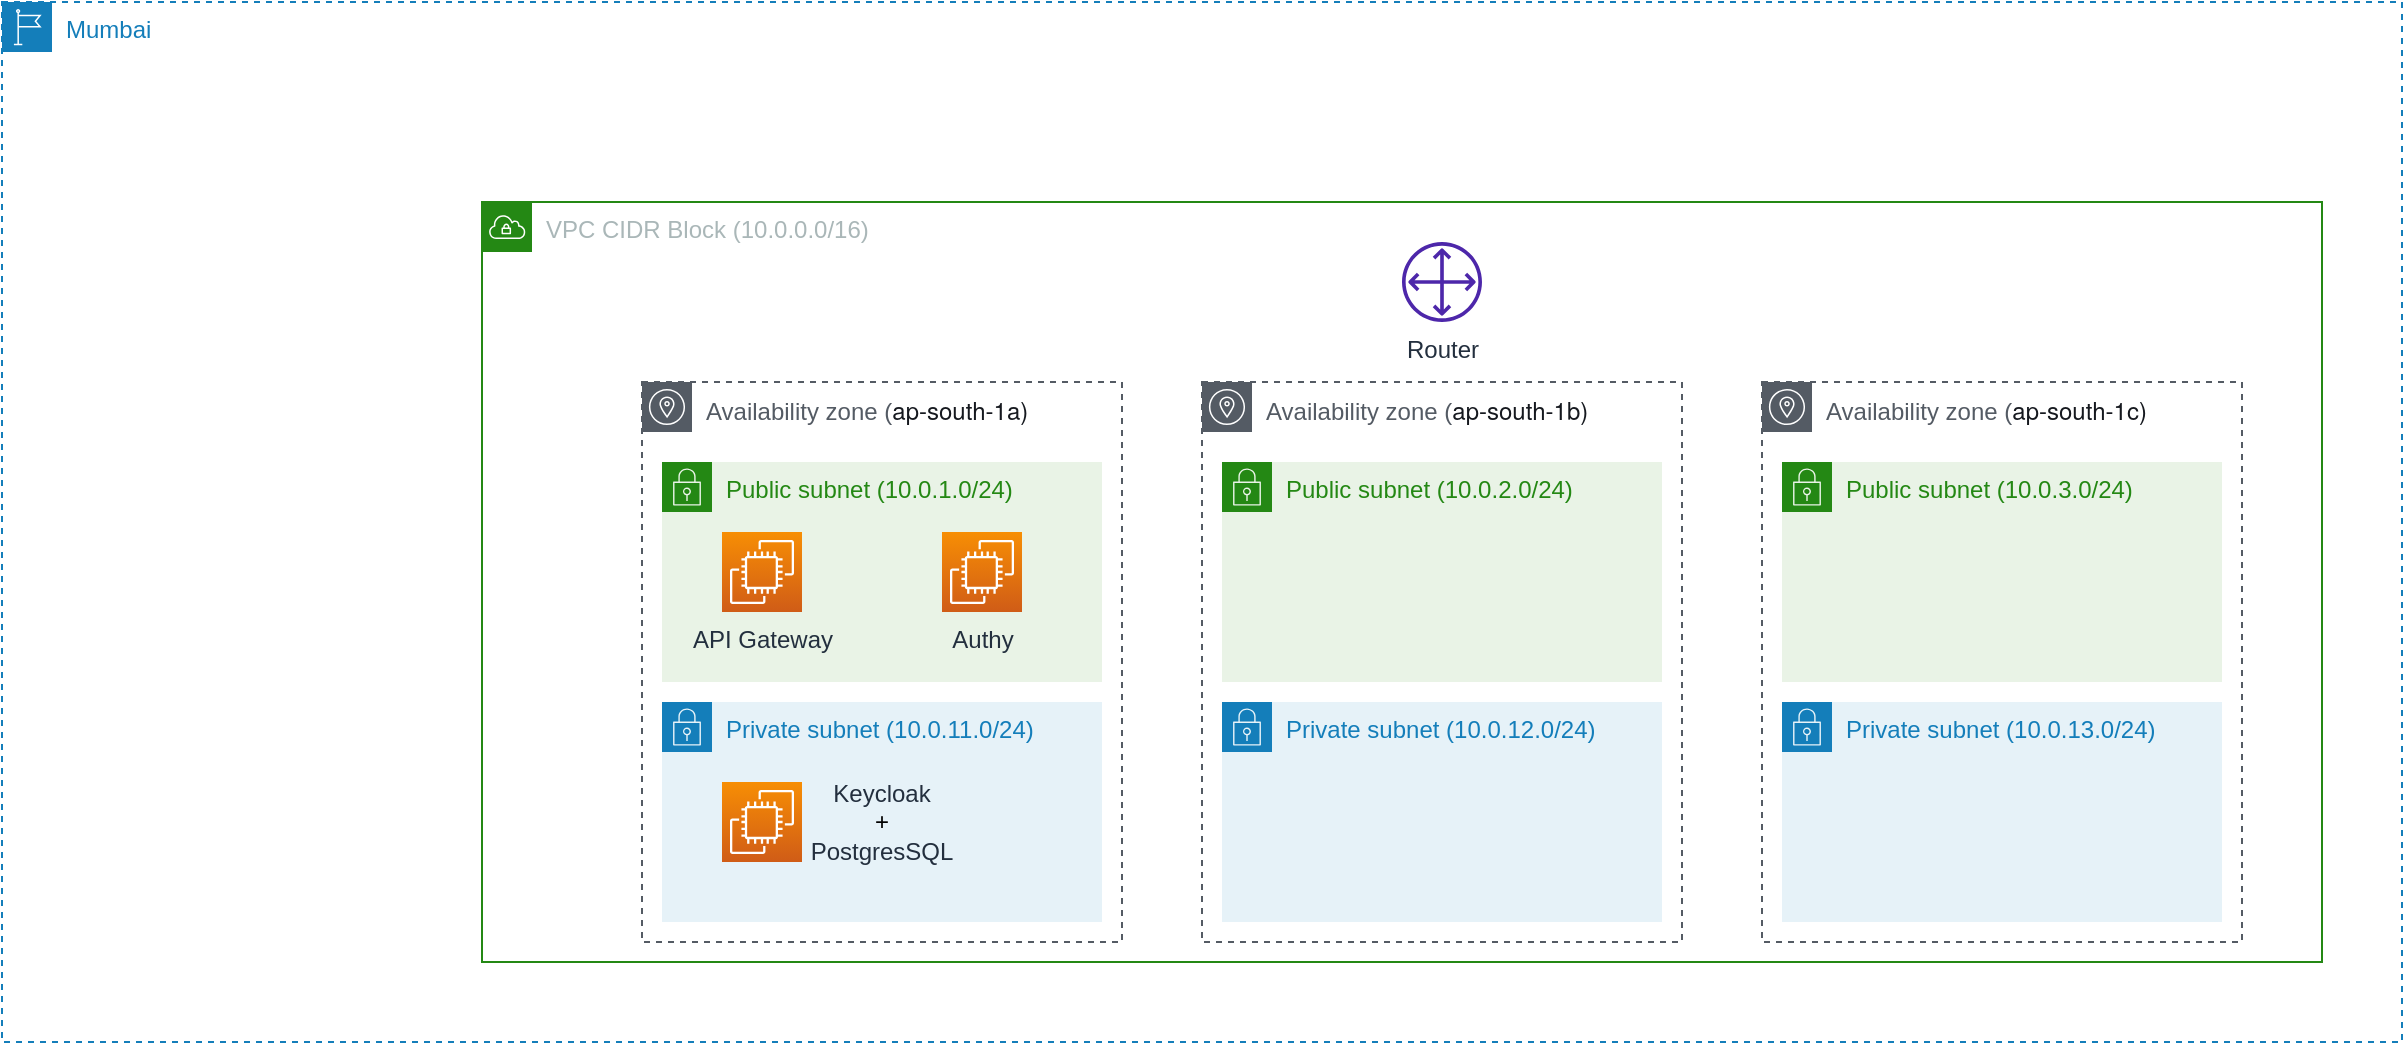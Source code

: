 <mxfile version="20.2.3" type="device"><diagram id="DXHrWHKma9j46VsOQF04" name="Page-1"><mxGraphModel dx="1497" dy="902" grid="1" gridSize="10" guides="1" tooltips="1" connect="1" arrows="1" fold="1" page="1" pageScale="1" pageWidth="1400" pageHeight="200" math="0" shadow="0"><root><mxCell id="0"/><mxCell id="1" parent="0"/><mxCell id="A-3sm6qSUC7Q0otV99OU-4" value="Mumbai" style="points=[[0,0],[0.25,0],[0.5,0],[0.75,0],[1,0],[1,0.25],[1,0.5],[1,0.75],[1,1],[0.75,1],[0.5,1],[0.25,1],[0,1],[0,0.75],[0,0.5],[0,0.25]];outlineConnect=0;gradientColor=none;html=1;whiteSpace=wrap;fontSize=12;fontStyle=0;container=1;pointerEvents=0;collapsible=0;recursiveResize=0;shape=mxgraph.aws4.group;grIcon=mxgraph.aws4.group_region;strokeColor=#147EBA;fillColor=none;verticalAlign=top;align=left;spacingLeft=30;fontColor=#147EBA;dashed=1;rounded=1;" vertex="1" parent="1"><mxGeometry x="160" y="40" width="1200" height="520" as="geometry"/></mxCell><mxCell id="A-3sm6qSUC7Q0otV99OU-5" value="VPC CIDR Block (10.0.0.0/16)" style="points=[[0,0],[0.25,0],[0.5,0],[0.75,0],[1,0],[1,0.25],[1,0.5],[1,0.75],[1,1],[0.75,1],[0.5,1],[0.25,1],[0,1],[0,0.75],[0,0.5],[0,0.25]];outlineConnect=0;gradientColor=none;html=1;whiteSpace=wrap;fontSize=12;fontStyle=0;container=1;pointerEvents=0;collapsible=0;recursiveResize=0;shape=mxgraph.aws4.group;grIcon=mxgraph.aws4.group_vpc;strokeColor=#248814;fillColor=none;verticalAlign=top;align=left;spacingLeft=30;fontColor=#AAB7B8;dashed=0;rounded=1;" vertex="1" parent="A-3sm6qSUC7Q0otV99OU-4"><mxGeometry x="240" y="100" width="920" height="380" as="geometry"/></mxCell><mxCell id="A-3sm6qSUC7Q0otV99OU-51" value="&lt;font style=&quot;font-size: 12px;&quot;&gt;Availability zone (&lt;span style=&quot;color: rgb(22, 25, 31); font-family: &amp;quot;Amazon Ember&amp;quot;, &amp;quot;Helvetica Neue&amp;quot;, Roboto, Arial, sans-serif; background-color: rgb(255, 255, 255);&quot;&gt;ap-south-1a)&lt;/span&gt;&lt;/font&gt;" style="sketch=0;outlineConnect=0;gradientColor=none;html=1;whiteSpace=wrap;fontSize=12;fontStyle=0;shape=mxgraph.aws4.group;grIcon=mxgraph.aws4.group_availability_zone;strokeColor=#545B64;fillColor=none;verticalAlign=top;align=left;spacingLeft=30;fontColor=#545B64;dashed=1;rounded=1;" vertex="1" parent="A-3sm6qSUC7Q0otV99OU-5"><mxGeometry x="80" y="90" width="240" height="280" as="geometry"/></mxCell><mxCell id="A-3sm6qSUC7Q0otV99OU-52" value="Public subnet (10.0.1.0/24)" style="points=[[0,0],[0.25,0],[0.5,0],[0.75,0],[1,0],[1,0.25],[1,0.5],[1,0.75],[1,1],[0.75,1],[0.5,1],[0.25,1],[0,1],[0,0.75],[0,0.5],[0,0.25]];outlineConnect=0;gradientColor=none;html=1;whiteSpace=wrap;fontSize=12;fontStyle=0;container=1;pointerEvents=0;collapsible=0;recursiveResize=0;shape=mxgraph.aws4.group;grIcon=mxgraph.aws4.group_security_group;grStroke=0;strokeColor=#248814;fillColor=#E9F3E6;verticalAlign=top;align=left;spacingLeft=30;fontColor=#248814;dashed=0;rounded=1;" vertex="1" parent="A-3sm6qSUC7Q0otV99OU-5"><mxGeometry x="90" y="130" width="220" height="110" as="geometry"/></mxCell><mxCell id="A-3sm6qSUC7Q0otV99OU-60" value="API Gateway" style="sketch=0;points=[[0,0,0],[0.25,0,0],[0.5,0,0],[0.75,0,0],[1,0,0],[0,1,0],[0.25,1,0],[0.5,1,0],[0.75,1,0],[1,1,0],[0,0.25,0],[0,0.5,0],[0,0.75,0],[1,0.25,0],[1,0.5,0],[1,0.75,0]];outlineConnect=0;fontColor=#232F3E;gradientColor=#F78E04;gradientDirection=north;fillColor=#D05C17;strokeColor=#ffffff;dashed=0;verticalLabelPosition=bottom;verticalAlign=top;align=center;html=1;fontSize=12;fontStyle=0;aspect=fixed;shape=mxgraph.aws4.resourceIcon;resIcon=mxgraph.aws4.ec2;rounded=1;" vertex="1" parent="A-3sm6qSUC7Q0otV99OU-52"><mxGeometry x="30" y="35.0" width="40" height="40" as="geometry"/></mxCell><mxCell id="A-3sm6qSUC7Q0otV99OU-53" value="Private subnet (10.0.11.0/24)" style="points=[[0,0],[0.25,0],[0.5,0],[0.75,0],[1,0],[1,0.25],[1,0.5],[1,0.75],[1,1],[0.75,1],[0.5,1],[0.25,1],[0,1],[0,0.75],[0,0.5],[0,0.25]];outlineConnect=0;gradientColor=none;html=1;whiteSpace=wrap;fontSize=12;fontStyle=0;container=1;pointerEvents=0;collapsible=0;recursiveResize=0;shape=mxgraph.aws4.group;grIcon=mxgraph.aws4.group_security_group;grStroke=0;strokeColor=#147EBA;fillColor=#E6F2F8;verticalAlign=top;align=left;spacingLeft=30;fontColor=#147EBA;dashed=0;rounded=1;" vertex="1" parent="A-3sm6qSUC7Q0otV99OU-5"><mxGeometry x="90" y="250" width="220" height="110" as="geometry"/></mxCell><mxCell id="A-3sm6qSUC7Q0otV99OU-61" value="&lt;span style=&quot;color: rgb(35, 47, 62);&quot;&gt;Keycloak&lt;br&gt;&lt;/span&gt;+&lt;br style=&quot;color: rgb(35, 47, 62);&quot;&gt;&lt;span style=&quot;color: rgb(35, 47, 62);&quot;&gt;PostgresSQL&lt;/span&gt;" style="text;html=1;strokeColor=none;fillColor=none;align=center;verticalAlign=middle;whiteSpace=wrap;rounded=0;fontSize=12;" vertex="1" parent="A-3sm6qSUC7Q0otV99OU-53"><mxGeometry x="80" y="45" width="60" height="30" as="geometry"/></mxCell><mxCell id="A-3sm6qSUC7Q0otV99OU-54" value="&lt;font style=&quot;font-size: 12px;&quot;&gt;Availability zone (&lt;span style=&quot;color: rgb(22, 25, 31); font-family: &amp;quot;Amazon Ember&amp;quot;, &amp;quot;Helvetica Neue&amp;quot;, Roboto, Arial, sans-serif; background-color: rgb(255, 255, 255);&quot;&gt;ap-south-1b)&lt;/span&gt;&lt;/font&gt;" style="sketch=0;outlineConnect=0;gradientColor=none;html=1;whiteSpace=wrap;fontSize=12;fontStyle=0;shape=mxgraph.aws4.group;grIcon=mxgraph.aws4.group_availability_zone;strokeColor=#545B64;fillColor=none;verticalAlign=top;align=left;spacingLeft=30;fontColor=#545B64;dashed=1;rounded=1;" vertex="1" parent="A-3sm6qSUC7Q0otV99OU-5"><mxGeometry x="360" y="90" width="240" height="280" as="geometry"/></mxCell><mxCell id="A-3sm6qSUC7Q0otV99OU-55" value="Public subnet (10.0.2.0/24)" style="points=[[0,0],[0.25,0],[0.5,0],[0.75,0],[1,0],[1,0.25],[1,0.5],[1,0.75],[1,1],[0.75,1],[0.5,1],[0.25,1],[0,1],[0,0.75],[0,0.5],[0,0.25]];outlineConnect=0;gradientColor=none;html=1;whiteSpace=wrap;fontSize=12;fontStyle=0;container=1;pointerEvents=0;collapsible=0;recursiveResize=0;shape=mxgraph.aws4.group;grIcon=mxgraph.aws4.group_security_group;grStroke=0;strokeColor=#248814;fillColor=#E9F3E6;verticalAlign=top;align=left;spacingLeft=30;fontColor=#248814;dashed=0;rounded=1;" vertex="1" parent="A-3sm6qSUC7Q0otV99OU-5"><mxGeometry x="370" y="130" width="220" height="110" as="geometry"/></mxCell><mxCell id="A-3sm6qSUC7Q0otV99OU-56" value="Private subnet (10.0.12.0/24)" style="points=[[0,0],[0.25,0],[0.5,0],[0.75,0],[1,0],[1,0.25],[1,0.5],[1,0.75],[1,1],[0.75,1],[0.5,1],[0.25,1],[0,1],[0,0.75],[0,0.5],[0,0.25]];outlineConnect=0;gradientColor=none;html=1;whiteSpace=wrap;fontSize=12;fontStyle=0;container=1;pointerEvents=0;collapsible=0;recursiveResize=0;shape=mxgraph.aws4.group;grIcon=mxgraph.aws4.group_security_group;grStroke=0;strokeColor=#147EBA;fillColor=#E6F2F8;verticalAlign=top;align=left;spacingLeft=30;fontColor=#147EBA;dashed=0;rounded=1;" vertex="1" parent="A-3sm6qSUC7Q0otV99OU-5"><mxGeometry x="370" y="250" width="220" height="110" as="geometry"/></mxCell><mxCell id="A-3sm6qSUC7Q0otV99OU-57" value="&lt;font style=&quot;font-size: 12px;&quot;&gt;Availability zone (&lt;span style=&quot;color: rgb(22, 25, 31); font-family: &amp;quot;Amazon Ember&amp;quot;, &amp;quot;Helvetica Neue&amp;quot;, Roboto, Arial, sans-serif; background-color: rgb(255, 255, 255);&quot;&gt;ap-south-1c)&lt;/span&gt;&lt;/font&gt;" style="sketch=0;outlineConnect=0;gradientColor=none;html=1;whiteSpace=wrap;fontSize=12;fontStyle=0;shape=mxgraph.aws4.group;grIcon=mxgraph.aws4.group_availability_zone;strokeColor=#545B64;fillColor=none;verticalAlign=top;align=left;spacingLeft=30;fontColor=#545B64;dashed=1;rounded=1;" vertex="1" parent="A-3sm6qSUC7Q0otV99OU-5"><mxGeometry x="640" y="90" width="240" height="280" as="geometry"/></mxCell><mxCell id="A-3sm6qSUC7Q0otV99OU-58" value="Public subnet (10.0.3.0/24)" style="points=[[0,0],[0.25,0],[0.5,0],[0.75,0],[1,0],[1,0.25],[1,0.5],[1,0.75],[1,1],[0.75,1],[0.5,1],[0.25,1],[0,1],[0,0.75],[0,0.5],[0,0.25]];outlineConnect=0;gradientColor=none;html=1;whiteSpace=wrap;fontSize=12;fontStyle=0;container=1;pointerEvents=0;collapsible=0;recursiveResize=0;shape=mxgraph.aws4.group;grIcon=mxgraph.aws4.group_security_group;grStroke=0;strokeColor=#248814;fillColor=#E9F3E6;verticalAlign=top;align=left;spacingLeft=30;fontColor=#248814;dashed=0;rounded=1;" vertex="1" parent="A-3sm6qSUC7Q0otV99OU-5"><mxGeometry x="650" y="130" width="220" height="110" as="geometry"/></mxCell><mxCell id="A-3sm6qSUC7Q0otV99OU-59" value="Private subnet (10.0.13.0/24)" style="points=[[0,0],[0.25,0],[0.5,0],[0.75,0],[1,0],[1,0.25],[1,0.5],[1,0.75],[1,1],[0.75,1],[0.5,1],[0.25,1],[0,1],[0,0.75],[0,0.5],[0,0.25]];outlineConnect=0;gradientColor=none;html=1;whiteSpace=wrap;fontSize=12;fontStyle=0;container=1;pointerEvents=0;collapsible=0;recursiveResize=0;shape=mxgraph.aws4.group;grIcon=mxgraph.aws4.group_security_group;grStroke=0;strokeColor=#147EBA;fillColor=#E6F2F8;verticalAlign=top;align=left;spacingLeft=30;fontColor=#147EBA;dashed=0;rounded=1;" vertex="1" parent="A-3sm6qSUC7Q0otV99OU-5"><mxGeometry x="650" y="250" width="220" height="110" as="geometry"/></mxCell><mxCell id="A-3sm6qSUC7Q0otV99OU-13" value="Router" style="sketch=0;outlineConnect=0;fontColor=#232F3E;gradientColor=none;fillColor=#4D27AA;strokeColor=none;dashed=0;verticalLabelPosition=bottom;verticalAlign=top;align=center;html=1;fontSize=12;fontStyle=0;aspect=fixed;pointerEvents=1;shape=mxgraph.aws4.customer_gateway;rounded=1;" vertex="1" parent="A-3sm6qSUC7Q0otV99OU-5"><mxGeometry x="460" y="20" width="40" height="40" as="geometry"/></mxCell><mxCell id="A-3sm6qSUC7Q0otV99OU-14" value="" style="sketch=0;points=[[0,0,0],[0.25,0,0],[0.5,0,0],[0.75,0,0],[1,0,0],[0,1,0],[0.25,1,0],[0.5,1,0],[0.75,1,0],[1,1,0],[0,0.25,0],[0,0.5,0],[0,0.75,0],[1,0.25,0],[1,0.5,0],[1,0.75,0]];outlineConnect=0;fontColor=#232F3E;gradientColor=#F78E04;gradientDirection=north;fillColor=#D05C17;strokeColor=#ffffff;dashed=0;verticalLabelPosition=bottom;verticalAlign=top;align=center;html=1;fontSize=12;fontStyle=0;aspect=fixed;shape=mxgraph.aws4.resourceIcon;resIcon=mxgraph.aws4.ec2;rounded=1;" vertex="1" parent="A-3sm6qSUC7Q0otV99OU-5"><mxGeometry x="120" y="290" width="40" height="40" as="geometry"/></mxCell><mxCell id="A-3sm6qSUC7Q0otV99OU-64" value="Authy" style="sketch=0;points=[[0,0,0],[0.25,0,0],[0.5,0,0],[0.75,0,0],[1,0,0],[0,1,0],[0.25,1,0],[0.5,1,0],[0.75,1,0],[1,1,0],[0,0.25,0],[0,0.5,0],[0,0.75,0],[1,0.25,0],[1,0.5,0],[1,0.75,0]];outlineConnect=0;fontColor=#232F3E;gradientColor=#F78E04;gradientDirection=north;fillColor=#D05C17;strokeColor=#ffffff;dashed=0;verticalLabelPosition=bottom;verticalAlign=top;align=center;html=1;fontSize=12;fontStyle=0;aspect=fixed;shape=mxgraph.aws4.resourceIcon;resIcon=mxgraph.aws4.ec2;rounded=1;" vertex="1" parent="A-3sm6qSUC7Q0otV99OU-5"><mxGeometry x="230" y="165" width="40" height="40" as="geometry"/></mxCell></root></mxGraphModel></diagram></mxfile>